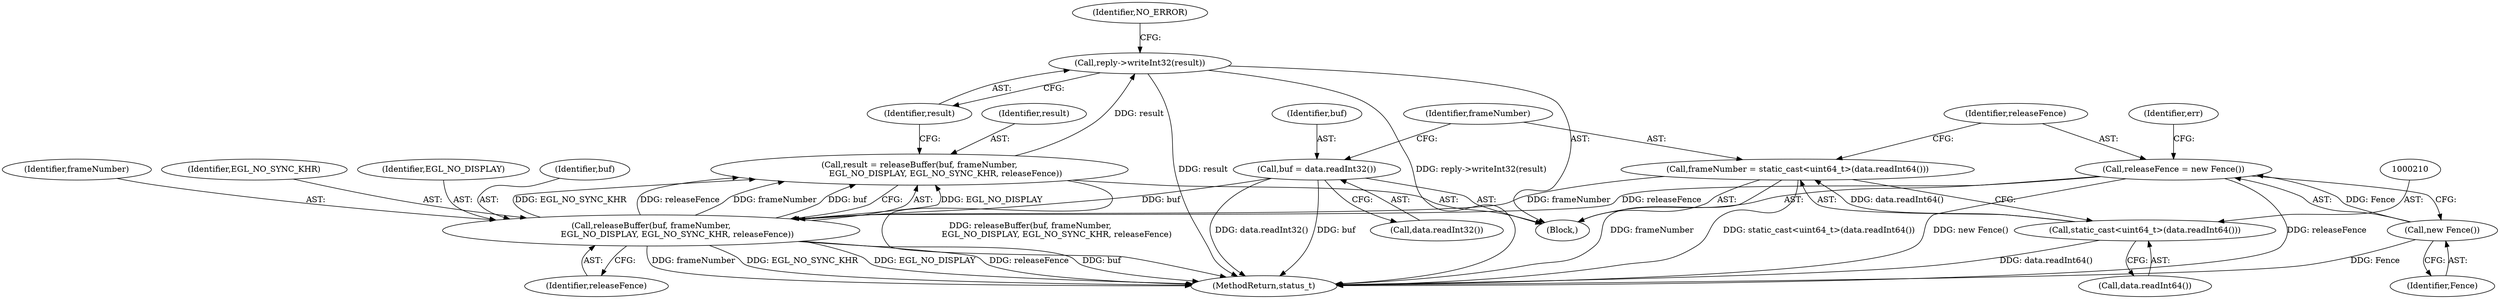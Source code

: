 digraph "0_Android_a30d7d90c4f718e46fb41a99b3d52800e1011b73@API" {
"1000236" [label="(Call,reply->writeInt32(result))"];
"1000228" [label="(Call,result = releaseBuffer(buf, frameNumber,\n                    EGL_NO_DISPLAY, EGL_NO_SYNC_KHR, releaseFence))"];
"1000230" [label="(Call,releaseBuffer(buf, frameNumber,\n                    EGL_NO_DISPLAY, EGL_NO_SYNC_KHR, releaseFence))"];
"1000203" [label="(Call,buf = data.readInt32())"];
"1000207" [label="(Call,frameNumber = static_cast<uint64_t>(data.readInt64()))"];
"1000209" [label="(Call,static_cast<uint64_t>(data.readInt64()))"];
"1000213" [label="(Call,releaseFence = new Fence())"];
"1000215" [label="(Call,new Fence())"];
"1000237" [label="(Identifier,result)"];
"1000515" [label="(MethodReturn,status_t)"];
"1000211" [label="(Call,data.readInt64())"];
"1000215" [label="(Call,new Fence())"];
"1000219" [label="(Identifier,err)"];
"1000236" [label="(Call,reply->writeInt32(result))"];
"1000204" [label="(Identifier,buf)"];
"1000239" [label="(Identifier,NO_ERROR)"];
"1000232" [label="(Identifier,frameNumber)"];
"1000228" [label="(Call,result = releaseBuffer(buf, frameNumber,\n                    EGL_NO_DISPLAY, EGL_NO_SYNC_KHR, releaseFence))"];
"1000230" [label="(Call,releaseBuffer(buf, frameNumber,\n                    EGL_NO_DISPLAY, EGL_NO_SYNC_KHR, releaseFence))"];
"1000203" [label="(Call,buf = data.readInt32())"];
"1000197" [label="(Block,)"];
"1000213" [label="(Call,releaseFence = new Fence())"];
"1000205" [label="(Call,data.readInt32())"];
"1000229" [label="(Identifier,result)"];
"1000209" [label="(Call,static_cast<uint64_t>(data.readInt64()))"];
"1000234" [label="(Identifier,EGL_NO_SYNC_KHR)"];
"1000233" [label="(Identifier,EGL_NO_DISPLAY)"];
"1000208" [label="(Identifier,frameNumber)"];
"1000216" [label="(Identifier,Fence)"];
"1000231" [label="(Identifier,buf)"];
"1000214" [label="(Identifier,releaseFence)"];
"1000235" [label="(Identifier,releaseFence)"];
"1000207" [label="(Call,frameNumber = static_cast<uint64_t>(data.readInt64()))"];
"1000236" -> "1000197"  [label="AST: "];
"1000236" -> "1000237"  [label="CFG: "];
"1000237" -> "1000236"  [label="AST: "];
"1000239" -> "1000236"  [label="CFG: "];
"1000236" -> "1000515"  [label="DDG: result"];
"1000236" -> "1000515"  [label="DDG: reply->writeInt32(result)"];
"1000228" -> "1000236"  [label="DDG: result"];
"1000228" -> "1000197"  [label="AST: "];
"1000228" -> "1000230"  [label="CFG: "];
"1000229" -> "1000228"  [label="AST: "];
"1000230" -> "1000228"  [label="AST: "];
"1000237" -> "1000228"  [label="CFG: "];
"1000228" -> "1000515"  [label="DDG: releaseBuffer(buf, frameNumber,\n                    EGL_NO_DISPLAY, EGL_NO_SYNC_KHR, releaseFence)"];
"1000230" -> "1000228"  [label="DDG: EGL_NO_DISPLAY"];
"1000230" -> "1000228"  [label="DDG: EGL_NO_SYNC_KHR"];
"1000230" -> "1000228"  [label="DDG: releaseFence"];
"1000230" -> "1000228"  [label="DDG: frameNumber"];
"1000230" -> "1000228"  [label="DDG: buf"];
"1000230" -> "1000235"  [label="CFG: "];
"1000231" -> "1000230"  [label="AST: "];
"1000232" -> "1000230"  [label="AST: "];
"1000233" -> "1000230"  [label="AST: "];
"1000234" -> "1000230"  [label="AST: "];
"1000235" -> "1000230"  [label="AST: "];
"1000230" -> "1000515"  [label="DDG: EGL_NO_DISPLAY"];
"1000230" -> "1000515"  [label="DDG: releaseFence"];
"1000230" -> "1000515"  [label="DDG: buf"];
"1000230" -> "1000515"  [label="DDG: frameNumber"];
"1000230" -> "1000515"  [label="DDG: EGL_NO_SYNC_KHR"];
"1000203" -> "1000230"  [label="DDG: buf"];
"1000207" -> "1000230"  [label="DDG: frameNumber"];
"1000213" -> "1000230"  [label="DDG: releaseFence"];
"1000203" -> "1000197"  [label="AST: "];
"1000203" -> "1000205"  [label="CFG: "];
"1000204" -> "1000203"  [label="AST: "];
"1000205" -> "1000203"  [label="AST: "];
"1000208" -> "1000203"  [label="CFG: "];
"1000203" -> "1000515"  [label="DDG: data.readInt32()"];
"1000203" -> "1000515"  [label="DDG: buf"];
"1000207" -> "1000197"  [label="AST: "];
"1000207" -> "1000209"  [label="CFG: "];
"1000208" -> "1000207"  [label="AST: "];
"1000209" -> "1000207"  [label="AST: "];
"1000214" -> "1000207"  [label="CFG: "];
"1000207" -> "1000515"  [label="DDG: static_cast<uint64_t>(data.readInt64())"];
"1000207" -> "1000515"  [label="DDG: frameNumber"];
"1000209" -> "1000207"  [label="DDG: data.readInt64()"];
"1000209" -> "1000211"  [label="CFG: "];
"1000210" -> "1000209"  [label="AST: "];
"1000211" -> "1000209"  [label="AST: "];
"1000209" -> "1000515"  [label="DDG: data.readInt64()"];
"1000213" -> "1000197"  [label="AST: "];
"1000213" -> "1000215"  [label="CFG: "];
"1000214" -> "1000213"  [label="AST: "];
"1000215" -> "1000213"  [label="AST: "];
"1000219" -> "1000213"  [label="CFG: "];
"1000213" -> "1000515"  [label="DDG: releaseFence"];
"1000213" -> "1000515"  [label="DDG: new Fence()"];
"1000215" -> "1000213"  [label="DDG: Fence"];
"1000215" -> "1000216"  [label="CFG: "];
"1000216" -> "1000215"  [label="AST: "];
"1000215" -> "1000515"  [label="DDG: Fence"];
}
